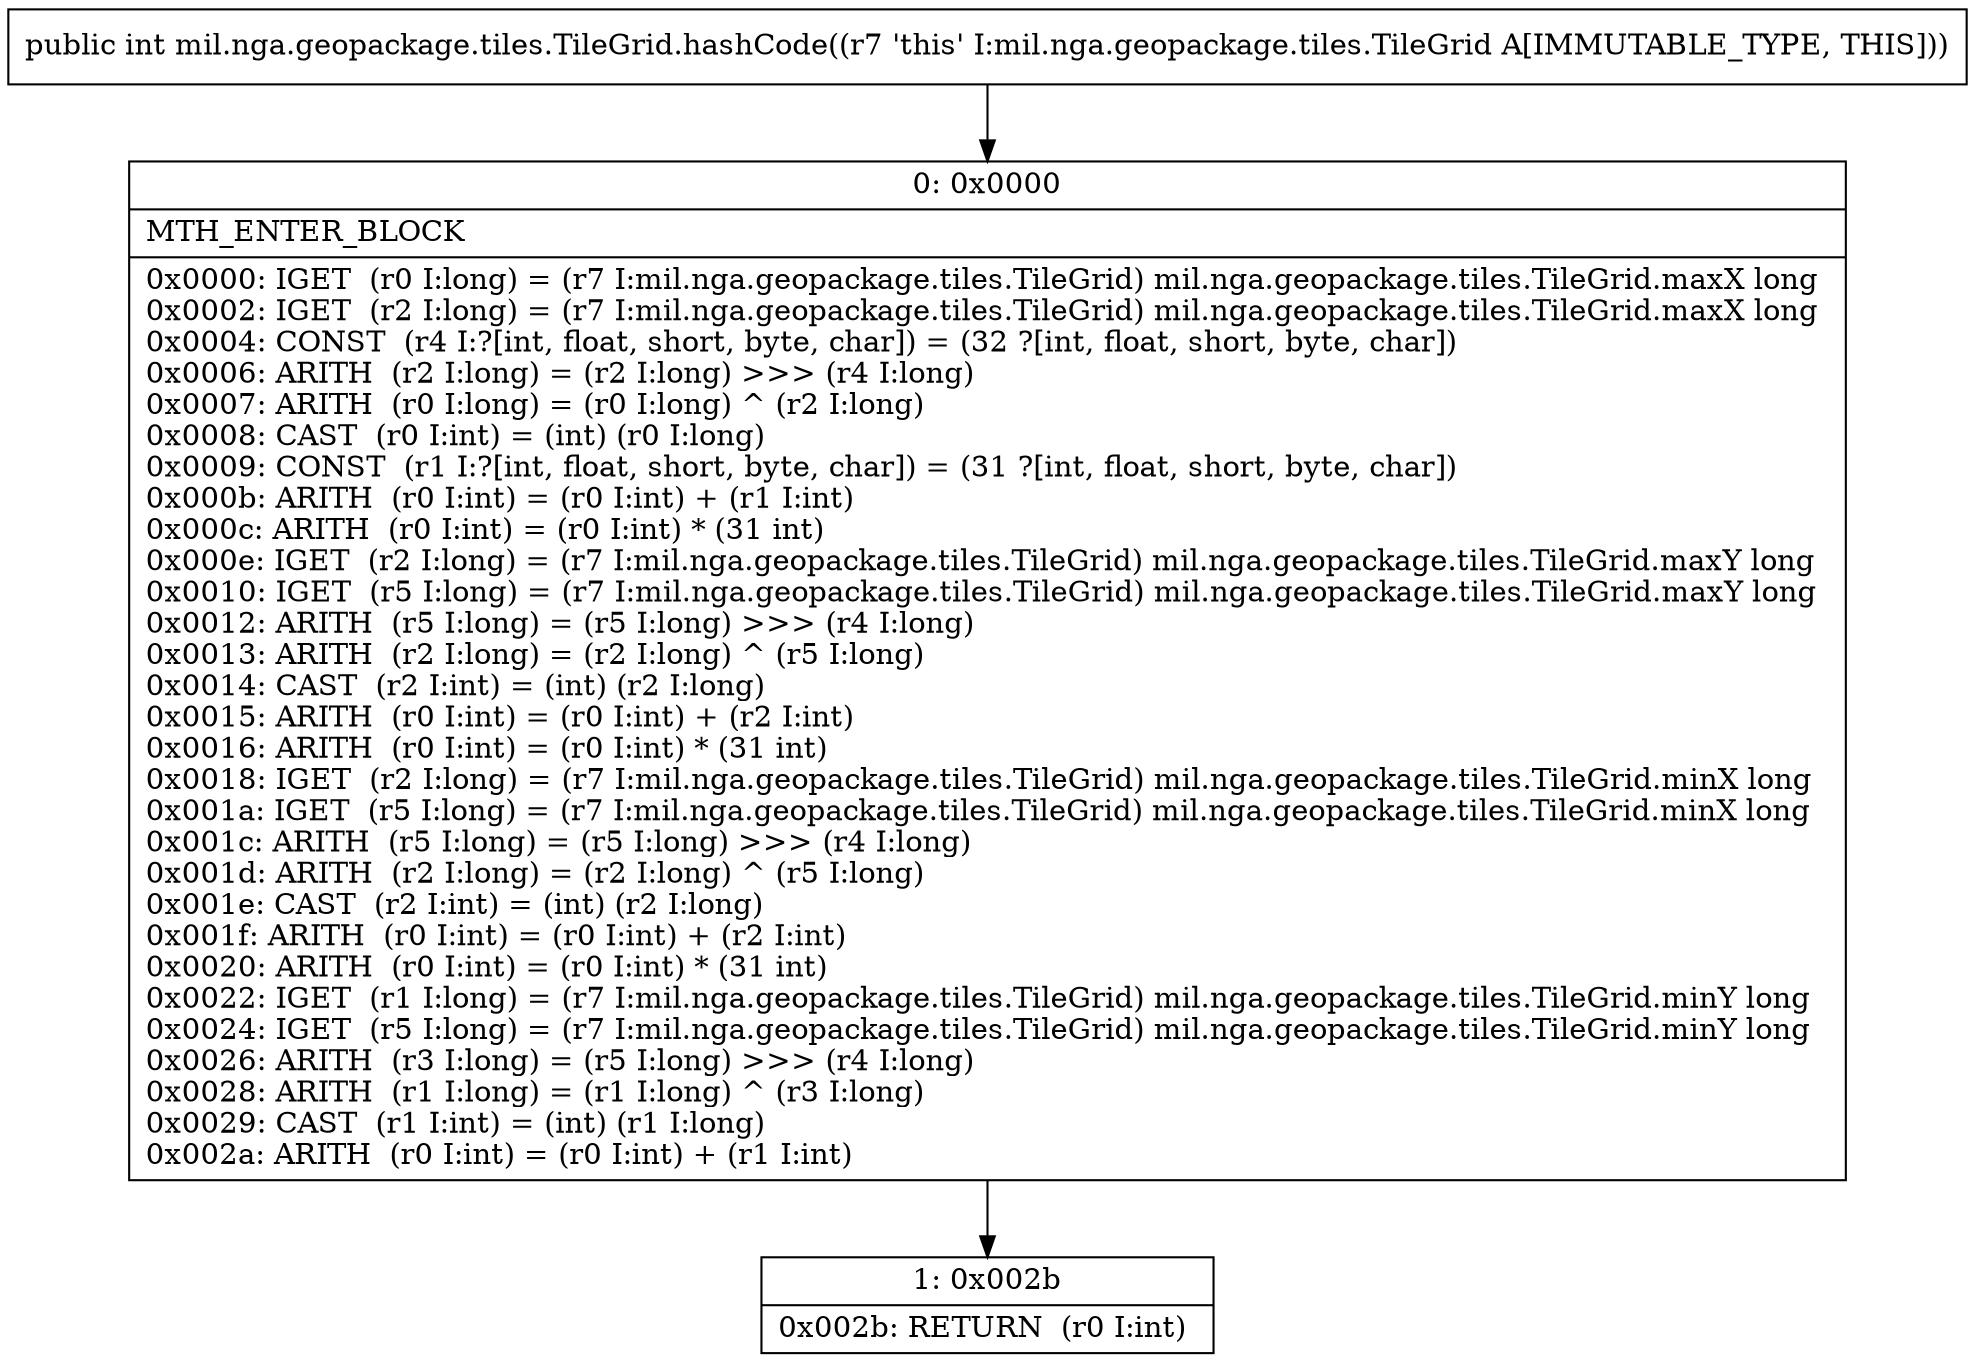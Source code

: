 digraph "CFG formil.nga.geopackage.tiles.TileGrid.hashCode()I" {
Node_0 [shape=record,label="{0\:\ 0x0000|MTH_ENTER_BLOCK\l|0x0000: IGET  (r0 I:long) = (r7 I:mil.nga.geopackage.tiles.TileGrid) mil.nga.geopackage.tiles.TileGrid.maxX long \l0x0002: IGET  (r2 I:long) = (r7 I:mil.nga.geopackage.tiles.TileGrid) mil.nga.geopackage.tiles.TileGrid.maxX long \l0x0004: CONST  (r4 I:?[int, float, short, byte, char]) = (32 ?[int, float, short, byte, char]) \l0x0006: ARITH  (r2 I:long) = (r2 I:long) \>\>\> (r4 I:long) \l0x0007: ARITH  (r0 I:long) = (r0 I:long) ^ (r2 I:long) \l0x0008: CAST  (r0 I:int) = (int) (r0 I:long) \l0x0009: CONST  (r1 I:?[int, float, short, byte, char]) = (31 ?[int, float, short, byte, char]) \l0x000b: ARITH  (r0 I:int) = (r0 I:int) + (r1 I:int) \l0x000c: ARITH  (r0 I:int) = (r0 I:int) * (31 int) \l0x000e: IGET  (r2 I:long) = (r7 I:mil.nga.geopackage.tiles.TileGrid) mil.nga.geopackage.tiles.TileGrid.maxY long \l0x0010: IGET  (r5 I:long) = (r7 I:mil.nga.geopackage.tiles.TileGrid) mil.nga.geopackage.tiles.TileGrid.maxY long \l0x0012: ARITH  (r5 I:long) = (r5 I:long) \>\>\> (r4 I:long) \l0x0013: ARITH  (r2 I:long) = (r2 I:long) ^ (r5 I:long) \l0x0014: CAST  (r2 I:int) = (int) (r2 I:long) \l0x0015: ARITH  (r0 I:int) = (r0 I:int) + (r2 I:int) \l0x0016: ARITH  (r0 I:int) = (r0 I:int) * (31 int) \l0x0018: IGET  (r2 I:long) = (r7 I:mil.nga.geopackage.tiles.TileGrid) mil.nga.geopackage.tiles.TileGrid.minX long \l0x001a: IGET  (r5 I:long) = (r7 I:mil.nga.geopackage.tiles.TileGrid) mil.nga.geopackage.tiles.TileGrid.minX long \l0x001c: ARITH  (r5 I:long) = (r5 I:long) \>\>\> (r4 I:long) \l0x001d: ARITH  (r2 I:long) = (r2 I:long) ^ (r5 I:long) \l0x001e: CAST  (r2 I:int) = (int) (r2 I:long) \l0x001f: ARITH  (r0 I:int) = (r0 I:int) + (r2 I:int) \l0x0020: ARITH  (r0 I:int) = (r0 I:int) * (31 int) \l0x0022: IGET  (r1 I:long) = (r7 I:mil.nga.geopackage.tiles.TileGrid) mil.nga.geopackage.tiles.TileGrid.minY long \l0x0024: IGET  (r5 I:long) = (r7 I:mil.nga.geopackage.tiles.TileGrid) mil.nga.geopackage.tiles.TileGrid.minY long \l0x0026: ARITH  (r3 I:long) = (r5 I:long) \>\>\> (r4 I:long) \l0x0028: ARITH  (r1 I:long) = (r1 I:long) ^ (r3 I:long) \l0x0029: CAST  (r1 I:int) = (int) (r1 I:long) \l0x002a: ARITH  (r0 I:int) = (r0 I:int) + (r1 I:int) \l}"];
Node_1 [shape=record,label="{1\:\ 0x002b|0x002b: RETURN  (r0 I:int) \l}"];
MethodNode[shape=record,label="{public int mil.nga.geopackage.tiles.TileGrid.hashCode((r7 'this' I:mil.nga.geopackage.tiles.TileGrid A[IMMUTABLE_TYPE, THIS])) }"];
MethodNode -> Node_0;
Node_0 -> Node_1;
}

